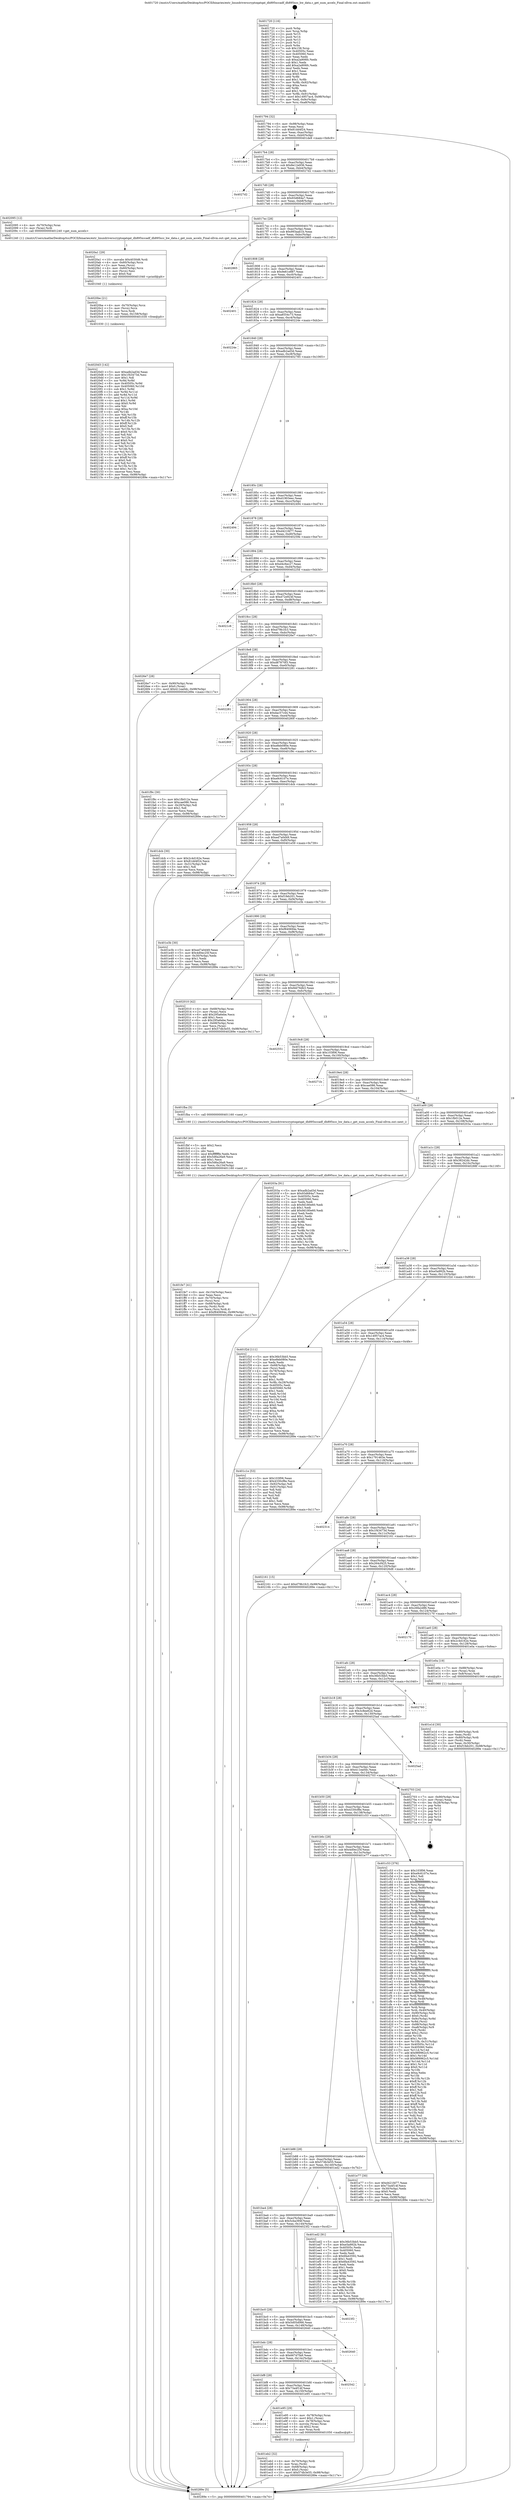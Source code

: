 digraph "0x401720" {
  label = "0x401720 (/mnt/c/Users/mathe/Desktop/tcc/POCII/binaries/extr_linuxdriverscryptoqatqat_dh895xccadf_dh895xcc_hw_data.c_get_num_accels_Final-ollvm.out::main(0))"
  labelloc = "t"
  node[shape=record]

  Entry [label="",width=0.3,height=0.3,shape=circle,fillcolor=black,style=filled]
  "0x401794" [label="{
     0x401794 [32]\l
     | [instrs]\l
     &nbsp;&nbsp;0x401794 \<+6\>: mov -0x98(%rbp),%eax\l
     &nbsp;&nbsp;0x40179a \<+2\>: mov %eax,%ecx\l
     &nbsp;&nbsp;0x40179c \<+6\>: sub $0x81dd4f24,%ecx\l
     &nbsp;&nbsp;0x4017a2 \<+6\>: mov %eax,-0xac(%rbp)\l
     &nbsp;&nbsp;0x4017a8 \<+6\>: mov %ecx,-0xb0(%rbp)\l
     &nbsp;&nbsp;0x4017ae \<+6\>: je 0000000000401de9 \<main+0x6c9\>\l
  }"]
  "0x401de9" [label="{
     0x401de9\l
  }", style=dashed]
  "0x4017b4" [label="{
     0x4017b4 [28]\l
     | [instrs]\l
     &nbsp;&nbsp;0x4017b4 \<+5\>: jmp 00000000004017b9 \<main+0x99\>\l
     &nbsp;&nbsp;0x4017b9 \<+6\>: mov -0xac(%rbp),%eax\l
     &nbsp;&nbsp;0x4017bf \<+5\>: sub $0x8e12e936,%eax\l
     &nbsp;&nbsp;0x4017c4 \<+6\>: mov %eax,-0xb4(%rbp)\l
     &nbsp;&nbsp;0x4017ca \<+6\>: je 00000000004027d2 \<main+0x10b2\>\l
  }"]
  Exit [label="",width=0.3,height=0.3,shape=circle,fillcolor=black,style=filled,peripheries=2]
  "0x4027d2" [label="{
     0x4027d2\l
  }", style=dashed]
  "0x4017d0" [label="{
     0x4017d0 [28]\l
     | [instrs]\l
     &nbsp;&nbsp;0x4017d0 \<+5\>: jmp 00000000004017d5 \<main+0xb5\>\l
     &nbsp;&nbsp;0x4017d5 \<+6\>: mov -0xac(%rbp),%eax\l
     &nbsp;&nbsp;0x4017db \<+5\>: sub $0x93d684a7,%eax\l
     &nbsp;&nbsp;0x4017e0 \<+6\>: mov %eax,-0xb8(%rbp)\l
     &nbsp;&nbsp;0x4017e6 \<+6\>: je 0000000000402095 \<main+0x975\>\l
  }"]
  "0x4020d3" [label="{
     0x4020d3 [142]\l
     | [instrs]\l
     &nbsp;&nbsp;0x4020d3 \<+5\>: mov $0xadb2ad3d,%eax\l
     &nbsp;&nbsp;0x4020d8 \<+5\>: mov $0x1f43473d,%esi\l
     &nbsp;&nbsp;0x4020dd \<+2\>: mov $0x1,%dl\l
     &nbsp;&nbsp;0x4020df \<+3\>: xor %r8d,%r8d\l
     &nbsp;&nbsp;0x4020e2 \<+8\>: mov 0x40505c,%r9d\l
     &nbsp;&nbsp;0x4020ea \<+8\>: mov 0x405060,%r10d\l
     &nbsp;&nbsp;0x4020f2 \<+4\>: sub $0x1,%r8d\l
     &nbsp;&nbsp;0x4020f6 \<+3\>: mov %r9d,%r11d\l
     &nbsp;&nbsp;0x4020f9 \<+3\>: add %r8d,%r11d\l
     &nbsp;&nbsp;0x4020fc \<+4\>: imul %r11d,%r9d\l
     &nbsp;&nbsp;0x402100 \<+4\>: and $0x1,%r9d\l
     &nbsp;&nbsp;0x402104 \<+4\>: cmp $0x0,%r9d\l
     &nbsp;&nbsp;0x402108 \<+3\>: sete %bl\l
     &nbsp;&nbsp;0x40210b \<+4\>: cmp $0xa,%r10d\l
     &nbsp;&nbsp;0x40210f \<+4\>: setl %r14b\l
     &nbsp;&nbsp;0x402113 \<+3\>: mov %bl,%r15b\l
     &nbsp;&nbsp;0x402116 \<+4\>: xor $0xff,%r15b\l
     &nbsp;&nbsp;0x40211a \<+3\>: mov %r14b,%r12b\l
     &nbsp;&nbsp;0x40211d \<+4\>: xor $0xff,%r12b\l
     &nbsp;&nbsp;0x402121 \<+3\>: xor $0x0,%dl\l
     &nbsp;&nbsp;0x402124 \<+3\>: mov %r15b,%r13b\l
     &nbsp;&nbsp;0x402127 \<+4\>: and $0x0,%r13b\l
     &nbsp;&nbsp;0x40212b \<+2\>: and %dl,%bl\l
     &nbsp;&nbsp;0x40212d \<+3\>: mov %r12b,%cl\l
     &nbsp;&nbsp;0x402130 \<+3\>: and $0x0,%cl\l
     &nbsp;&nbsp;0x402133 \<+3\>: and %dl,%r14b\l
     &nbsp;&nbsp;0x402136 \<+3\>: or %bl,%r13b\l
     &nbsp;&nbsp;0x402139 \<+3\>: or %r14b,%cl\l
     &nbsp;&nbsp;0x40213c \<+3\>: xor %cl,%r13b\l
     &nbsp;&nbsp;0x40213f \<+3\>: or %r12b,%r15b\l
     &nbsp;&nbsp;0x402142 \<+4\>: xor $0xff,%r15b\l
     &nbsp;&nbsp;0x402146 \<+3\>: or $0x0,%dl\l
     &nbsp;&nbsp;0x402149 \<+3\>: and %dl,%r15b\l
     &nbsp;&nbsp;0x40214c \<+3\>: or %r15b,%r13b\l
     &nbsp;&nbsp;0x40214f \<+4\>: test $0x1,%r13b\l
     &nbsp;&nbsp;0x402153 \<+3\>: cmovne %esi,%eax\l
     &nbsp;&nbsp;0x402156 \<+6\>: mov %eax,-0x98(%rbp)\l
     &nbsp;&nbsp;0x40215c \<+5\>: jmp 000000000040289e \<main+0x117e\>\l
  }"]
  "0x402095" [label="{
     0x402095 [12]\l
     | [instrs]\l
     &nbsp;&nbsp;0x402095 \<+4\>: mov -0x70(%rbp),%rax\l
     &nbsp;&nbsp;0x402099 \<+3\>: mov (%rax),%rdi\l
     &nbsp;&nbsp;0x40209c \<+5\>: call 0000000000401240 \<get_num_accels\>\l
     | [calls]\l
     &nbsp;&nbsp;0x401240 \{1\} (/mnt/c/Users/mathe/Desktop/tcc/POCII/binaries/extr_linuxdriverscryptoqatqat_dh895xccadf_dh895xcc_hw_data.c_get_num_accels_Final-ollvm.out::get_num_accels)\l
  }"]
  "0x4017ec" [label="{
     0x4017ec [28]\l
     | [instrs]\l
     &nbsp;&nbsp;0x4017ec \<+5\>: jmp 00000000004017f1 \<main+0xd1\>\l
     &nbsp;&nbsp;0x4017f1 \<+6\>: mov -0xac(%rbp),%eax\l
     &nbsp;&nbsp;0x4017f7 \<+5\>: sub $0x993aab1b,%eax\l
     &nbsp;&nbsp;0x4017fc \<+6\>: mov %eax,-0xbc(%rbp)\l
     &nbsp;&nbsp;0x401802 \<+6\>: je 0000000000402865 \<main+0x1145\>\l
  }"]
  "0x4020be" [label="{
     0x4020be [21]\l
     | [instrs]\l
     &nbsp;&nbsp;0x4020be \<+4\>: mov -0x70(%rbp),%rcx\l
     &nbsp;&nbsp;0x4020c2 \<+3\>: mov (%rcx),%rcx\l
     &nbsp;&nbsp;0x4020c5 \<+3\>: mov %rcx,%rdi\l
     &nbsp;&nbsp;0x4020c8 \<+6\>: mov %eax,-0x158(%rbp)\l
     &nbsp;&nbsp;0x4020ce \<+5\>: call 0000000000401030 \<free@plt\>\l
     | [calls]\l
     &nbsp;&nbsp;0x401030 \{1\} (unknown)\l
  }"]
  "0x402865" [label="{
     0x402865\l
  }", style=dashed]
  "0x401808" [label="{
     0x401808 [28]\l
     | [instrs]\l
     &nbsp;&nbsp;0x401808 \<+5\>: jmp 000000000040180d \<main+0xed\>\l
     &nbsp;&nbsp;0x40180d \<+6\>: mov -0xac(%rbp),%eax\l
     &nbsp;&nbsp;0x401813 \<+5\>: sub $0x9e61e887,%eax\l
     &nbsp;&nbsp;0x401818 \<+6\>: mov %eax,-0xc0(%rbp)\l
     &nbsp;&nbsp;0x40181e \<+6\>: je 0000000000402401 \<main+0xce1\>\l
  }"]
  "0x4020a1" [label="{
     0x4020a1 [29]\l
     | [instrs]\l
     &nbsp;&nbsp;0x4020a1 \<+10\>: movabs $0x4030d6,%rdi\l
     &nbsp;&nbsp;0x4020ab \<+4\>: mov -0x60(%rbp),%rcx\l
     &nbsp;&nbsp;0x4020af \<+2\>: mov %eax,(%rcx)\l
     &nbsp;&nbsp;0x4020b1 \<+4\>: mov -0x60(%rbp),%rcx\l
     &nbsp;&nbsp;0x4020b5 \<+2\>: mov (%rcx),%esi\l
     &nbsp;&nbsp;0x4020b7 \<+2\>: mov $0x0,%al\l
     &nbsp;&nbsp;0x4020b9 \<+5\>: call 0000000000401040 \<printf@plt\>\l
     | [calls]\l
     &nbsp;&nbsp;0x401040 \{1\} (unknown)\l
  }"]
  "0x402401" [label="{
     0x402401\l
  }", style=dashed]
  "0x401824" [label="{
     0x401824 [28]\l
     | [instrs]\l
     &nbsp;&nbsp;0x401824 \<+5\>: jmp 0000000000401829 \<main+0x109\>\l
     &nbsp;&nbsp;0x401829 \<+6\>: mov -0xac(%rbp),%eax\l
     &nbsp;&nbsp;0x40182f \<+5\>: sub $0xa8554c73,%eax\l
     &nbsp;&nbsp;0x401834 \<+6\>: mov %eax,-0xc4(%rbp)\l
     &nbsp;&nbsp;0x40183a \<+6\>: je 000000000040224e \<main+0xb2e\>\l
  }"]
  "0x401fe7" [label="{
     0x401fe7 [41]\l
     | [instrs]\l
     &nbsp;&nbsp;0x401fe7 \<+6\>: mov -0x154(%rbp),%ecx\l
     &nbsp;&nbsp;0x401fed \<+3\>: imul %eax,%ecx\l
     &nbsp;&nbsp;0x401ff0 \<+4\>: mov -0x70(%rbp),%rsi\l
     &nbsp;&nbsp;0x401ff4 \<+3\>: mov (%rsi),%rsi\l
     &nbsp;&nbsp;0x401ff7 \<+4\>: mov -0x68(%rbp),%rdi\l
     &nbsp;&nbsp;0x401ffb \<+3\>: movslq (%rdi),%rdi\l
     &nbsp;&nbsp;0x401ffe \<+3\>: mov %ecx,(%rsi,%rdi,4)\l
     &nbsp;&nbsp;0x402001 \<+10\>: movl $0xf840694e,-0x98(%rbp)\l
     &nbsp;&nbsp;0x40200b \<+5\>: jmp 000000000040289e \<main+0x117e\>\l
  }"]
  "0x40224e" [label="{
     0x40224e\l
  }", style=dashed]
  "0x401840" [label="{
     0x401840 [28]\l
     | [instrs]\l
     &nbsp;&nbsp;0x401840 \<+5\>: jmp 0000000000401845 \<main+0x125\>\l
     &nbsp;&nbsp;0x401845 \<+6\>: mov -0xac(%rbp),%eax\l
     &nbsp;&nbsp;0x40184b \<+5\>: sub $0xadb2ad3d,%eax\l
     &nbsp;&nbsp;0x401850 \<+6\>: mov %eax,-0xc8(%rbp)\l
     &nbsp;&nbsp;0x401856 \<+6\>: je 0000000000402785 \<main+0x1065\>\l
  }"]
  "0x401fbf" [label="{
     0x401fbf [40]\l
     | [instrs]\l
     &nbsp;&nbsp;0x401fbf \<+5\>: mov $0x2,%ecx\l
     &nbsp;&nbsp;0x401fc4 \<+1\>: cltd\l
     &nbsp;&nbsp;0x401fc5 \<+2\>: idiv %ecx\l
     &nbsp;&nbsp;0x401fc7 \<+6\>: imul $0xfffffffe,%edx,%ecx\l
     &nbsp;&nbsp;0x401fcd \<+6\>: add $0x5d6a26a9,%ecx\l
     &nbsp;&nbsp;0x401fd3 \<+3\>: add $0x1,%ecx\l
     &nbsp;&nbsp;0x401fd6 \<+6\>: sub $0x5d6a26a9,%ecx\l
     &nbsp;&nbsp;0x401fdc \<+6\>: mov %ecx,-0x154(%rbp)\l
     &nbsp;&nbsp;0x401fe2 \<+5\>: call 0000000000401160 \<next_i\>\l
     | [calls]\l
     &nbsp;&nbsp;0x401160 \{1\} (/mnt/c/Users/mathe/Desktop/tcc/POCII/binaries/extr_linuxdriverscryptoqatqat_dh895xccadf_dh895xcc_hw_data.c_get_num_accels_Final-ollvm.out::next_i)\l
  }"]
  "0x402785" [label="{
     0x402785\l
  }", style=dashed]
  "0x40185c" [label="{
     0x40185c [28]\l
     | [instrs]\l
     &nbsp;&nbsp;0x40185c \<+5\>: jmp 0000000000401861 \<main+0x141\>\l
     &nbsp;&nbsp;0x401861 \<+6\>: mov -0xac(%rbp),%eax\l
     &nbsp;&nbsp;0x401867 \<+5\>: sub $0xd1903eec,%eax\l
     &nbsp;&nbsp;0x40186c \<+6\>: mov %eax,-0xcc(%rbp)\l
     &nbsp;&nbsp;0x401872 \<+6\>: je 0000000000402494 \<main+0xd74\>\l
  }"]
  "0x401eb2" [label="{
     0x401eb2 [32]\l
     | [instrs]\l
     &nbsp;&nbsp;0x401eb2 \<+4\>: mov -0x70(%rbp),%rdi\l
     &nbsp;&nbsp;0x401eb6 \<+3\>: mov %rax,(%rdi)\l
     &nbsp;&nbsp;0x401eb9 \<+4\>: mov -0x68(%rbp),%rax\l
     &nbsp;&nbsp;0x401ebd \<+6\>: movl $0x0,(%rax)\l
     &nbsp;&nbsp;0x401ec3 \<+10\>: movl $0x57db3e55,-0x98(%rbp)\l
     &nbsp;&nbsp;0x401ecd \<+5\>: jmp 000000000040289e \<main+0x117e\>\l
  }"]
  "0x402494" [label="{
     0x402494\l
  }", style=dashed]
  "0x401878" [label="{
     0x401878 [28]\l
     | [instrs]\l
     &nbsp;&nbsp;0x401878 \<+5\>: jmp 000000000040187d \<main+0x15d\>\l
     &nbsp;&nbsp;0x40187d \<+6\>: mov -0xac(%rbp),%eax\l
     &nbsp;&nbsp;0x401883 \<+5\>: sub $0xd421fd77,%eax\l
     &nbsp;&nbsp;0x401888 \<+6\>: mov %eax,-0xd0(%rbp)\l
     &nbsp;&nbsp;0x40188e \<+6\>: je 000000000040259e \<main+0xe7e\>\l
  }"]
  "0x401c14" [label="{
     0x401c14\l
  }", style=dashed]
  "0x40259e" [label="{
     0x40259e\l
  }", style=dashed]
  "0x401894" [label="{
     0x401894 [28]\l
     | [instrs]\l
     &nbsp;&nbsp;0x401894 \<+5\>: jmp 0000000000401899 \<main+0x179\>\l
     &nbsp;&nbsp;0x401899 \<+6\>: mov -0xac(%rbp),%eax\l
     &nbsp;&nbsp;0x40189f \<+5\>: sub $0xd4c6ec27,%eax\l
     &nbsp;&nbsp;0x4018a4 \<+6\>: mov %eax,-0xd4(%rbp)\l
     &nbsp;&nbsp;0x4018aa \<+6\>: je 000000000040225d \<main+0xb3d\>\l
  }"]
  "0x401e95" [label="{
     0x401e95 [29]\l
     | [instrs]\l
     &nbsp;&nbsp;0x401e95 \<+4\>: mov -0x78(%rbp),%rax\l
     &nbsp;&nbsp;0x401e99 \<+6\>: movl $0x1,(%rax)\l
     &nbsp;&nbsp;0x401e9f \<+4\>: mov -0x78(%rbp),%rax\l
     &nbsp;&nbsp;0x401ea3 \<+3\>: movslq (%rax),%rax\l
     &nbsp;&nbsp;0x401ea6 \<+4\>: shl $0x2,%rax\l
     &nbsp;&nbsp;0x401eaa \<+3\>: mov %rax,%rdi\l
     &nbsp;&nbsp;0x401ead \<+5\>: call 0000000000401050 \<malloc@plt\>\l
     | [calls]\l
     &nbsp;&nbsp;0x401050 \{1\} (unknown)\l
  }"]
  "0x40225d" [label="{
     0x40225d\l
  }", style=dashed]
  "0x4018b0" [label="{
     0x4018b0 [28]\l
     | [instrs]\l
     &nbsp;&nbsp;0x4018b0 \<+5\>: jmp 00000000004018b5 \<main+0x195\>\l
     &nbsp;&nbsp;0x4018b5 \<+6\>: mov -0xac(%rbp),%eax\l
     &nbsp;&nbsp;0x4018bb \<+5\>: sub $0xd72e924f,%eax\l
     &nbsp;&nbsp;0x4018c0 \<+6\>: mov %eax,-0xd8(%rbp)\l
     &nbsp;&nbsp;0x4018c6 \<+6\>: je 00000000004021c6 \<main+0xaa6\>\l
  }"]
  "0x401bf8" [label="{
     0x401bf8 [28]\l
     | [instrs]\l
     &nbsp;&nbsp;0x401bf8 \<+5\>: jmp 0000000000401bfd \<main+0x4dd\>\l
     &nbsp;&nbsp;0x401bfd \<+6\>: mov -0xac(%rbp),%eax\l
     &nbsp;&nbsp;0x401c03 \<+5\>: sub $0x73a4f14f,%eax\l
     &nbsp;&nbsp;0x401c08 \<+6\>: mov %eax,-0x150(%rbp)\l
     &nbsp;&nbsp;0x401c0e \<+6\>: je 0000000000401e95 \<main+0x775\>\l
  }"]
  "0x4021c6" [label="{
     0x4021c6\l
  }", style=dashed]
  "0x4018cc" [label="{
     0x4018cc [28]\l
     | [instrs]\l
     &nbsp;&nbsp;0x4018cc \<+5\>: jmp 00000000004018d1 \<main+0x1b1\>\l
     &nbsp;&nbsp;0x4018d1 \<+6\>: mov -0xac(%rbp),%eax\l
     &nbsp;&nbsp;0x4018d7 \<+5\>: sub $0xd79b1fc3,%eax\l
     &nbsp;&nbsp;0x4018dc \<+6\>: mov %eax,-0xdc(%rbp)\l
     &nbsp;&nbsp;0x4018e2 \<+6\>: je 00000000004026e7 \<main+0xfc7\>\l
  }"]
  "0x402542" [label="{
     0x402542\l
  }", style=dashed]
  "0x4026e7" [label="{
     0x4026e7 [28]\l
     | [instrs]\l
     &nbsp;&nbsp;0x4026e7 \<+7\>: mov -0x90(%rbp),%rax\l
     &nbsp;&nbsp;0x4026ee \<+6\>: movl $0x0,(%rax)\l
     &nbsp;&nbsp;0x4026f4 \<+10\>: movl $0x411ea0dc,-0x98(%rbp)\l
     &nbsp;&nbsp;0x4026fe \<+5\>: jmp 000000000040289e \<main+0x117e\>\l
  }"]
  "0x4018e8" [label="{
     0x4018e8 [28]\l
     | [instrs]\l
     &nbsp;&nbsp;0x4018e8 \<+5\>: jmp 00000000004018ed \<main+0x1cd\>\l
     &nbsp;&nbsp;0x4018ed \<+6\>: mov -0xac(%rbp),%eax\l
     &nbsp;&nbsp;0x4018f3 \<+5\>: sub $0xd87870f3,%eax\l
     &nbsp;&nbsp;0x4018f8 \<+6\>: mov %eax,-0xe0(%rbp)\l
     &nbsp;&nbsp;0x4018fe \<+6\>: je 0000000000402281 \<main+0xb61\>\l
  }"]
  "0x401bdc" [label="{
     0x401bdc [28]\l
     | [instrs]\l
     &nbsp;&nbsp;0x401bdc \<+5\>: jmp 0000000000401be1 \<main+0x4c1\>\l
     &nbsp;&nbsp;0x401be1 \<+6\>: mov -0xac(%rbp),%eax\l
     &nbsp;&nbsp;0x401be7 \<+5\>: sub $0x667d7fa9,%eax\l
     &nbsp;&nbsp;0x401bec \<+6\>: mov %eax,-0x14c(%rbp)\l
     &nbsp;&nbsp;0x401bf2 \<+6\>: je 0000000000402542 \<main+0xe22\>\l
  }"]
  "0x402281" [label="{
     0x402281\l
  }", style=dashed]
  "0x401904" [label="{
     0x401904 [28]\l
     | [instrs]\l
     &nbsp;&nbsp;0x401904 \<+5\>: jmp 0000000000401909 \<main+0x1e9\>\l
     &nbsp;&nbsp;0x401909 \<+6\>: mov -0xac(%rbp),%eax\l
     &nbsp;&nbsp;0x40190f \<+5\>: sub $0xdac57c44,%eax\l
     &nbsp;&nbsp;0x401914 \<+6\>: mov %eax,-0xe4(%rbp)\l
     &nbsp;&nbsp;0x40191a \<+6\>: je 000000000040280f \<main+0x10ef\>\l
  }"]
  "0x402640" [label="{
     0x402640\l
  }", style=dashed]
  "0x40280f" [label="{
     0x40280f\l
  }", style=dashed]
  "0x401920" [label="{
     0x401920 [28]\l
     | [instrs]\l
     &nbsp;&nbsp;0x401920 \<+5\>: jmp 0000000000401925 \<main+0x205\>\l
     &nbsp;&nbsp;0x401925 \<+6\>: mov -0xac(%rbp),%eax\l
     &nbsp;&nbsp;0x40192b \<+5\>: sub $0xe8eb080e,%eax\l
     &nbsp;&nbsp;0x401930 \<+6\>: mov %eax,-0xe8(%rbp)\l
     &nbsp;&nbsp;0x401936 \<+6\>: je 0000000000401f9c \<main+0x87c\>\l
  }"]
  "0x401bc0" [label="{
     0x401bc0 [28]\l
     | [instrs]\l
     &nbsp;&nbsp;0x401bc0 \<+5\>: jmp 0000000000401bc5 \<main+0x4a5\>\l
     &nbsp;&nbsp;0x401bc5 \<+6\>: mov -0xac(%rbp),%eax\l
     &nbsp;&nbsp;0x401bcb \<+5\>: sub $0x5d05d066,%eax\l
     &nbsp;&nbsp;0x401bd0 \<+6\>: mov %eax,-0x148(%rbp)\l
     &nbsp;&nbsp;0x401bd6 \<+6\>: je 0000000000402640 \<main+0xf20\>\l
  }"]
  "0x401f9c" [label="{
     0x401f9c [30]\l
     | [instrs]\l
     &nbsp;&nbsp;0x401f9c \<+5\>: mov $0x1fb012e,%eax\l
     &nbsp;&nbsp;0x401fa1 \<+5\>: mov $0xcae086,%ecx\l
     &nbsp;&nbsp;0x401fa6 \<+3\>: mov -0x29(%rbp),%dl\l
     &nbsp;&nbsp;0x401fa9 \<+3\>: test $0x1,%dl\l
     &nbsp;&nbsp;0x401fac \<+3\>: cmovne %ecx,%eax\l
     &nbsp;&nbsp;0x401faf \<+6\>: mov %eax,-0x98(%rbp)\l
     &nbsp;&nbsp;0x401fb5 \<+5\>: jmp 000000000040289e \<main+0x117e\>\l
  }"]
  "0x40193c" [label="{
     0x40193c [28]\l
     | [instrs]\l
     &nbsp;&nbsp;0x40193c \<+5\>: jmp 0000000000401941 \<main+0x221\>\l
     &nbsp;&nbsp;0x401941 \<+6\>: mov -0xac(%rbp),%eax\l
     &nbsp;&nbsp;0x401947 \<+5\>: sub $0xe9c6107e,%eax\l
     &nbsp;&nbsp;0x40194c \<+6\>: mov %eax,-0xec(%rbp)\l
     &nbsp;&nbsp;0x401952 \<+6\>: je 0000000000401dcb \<main+0x6ab\>\l
  }"]
  "0x4023f2" [label="{
     0x4023f2\l
  }", style=dashed]
  "0x401dcb" [label="{
     0x401dcb [30]\l
     | [instrs]\l
     &nbsp;&nbsp;0x401dcb \<+5\>: mov $0x2c4d162e,%eax\l
     &nbsp;&nbsp;0x401dd0 \<+5\>: mov $0x81dd4f24,%ecx\l
     &nbsp;&nbsp;0x401dd5 \<+3\>: mov -0x31(%rbp),%dl\l
     &nbsp;&nbsp;0x401dd8 \<+3\>: test $0x1,%dl\l
     &nbsp;&nbsp;0x401ddb \<+3\>: cmovne %ecx,%eax\l
     &nbsp;&nbsp;0x401dde \<+6\>: mov %eax,-0x98(%rbp)\l
     &nbsp;&nbsp;0x401de4 \<+5\>: jmp 000000000040289e \<main+0x117e\>\l
  }"]
  "0x401958" [label="{
     0x401958 [28]\l
     | [instrs]\l
     &nbsp;&nbsp;0x401958 \<+5\>: jmp 000000000040195d \<main+0x23d\>\l
     &nbsp;&nbsp;0x40195d \<+6\>: mov -0xac(%rbp),%eax\l
     &nbsp;&nbsp;0x401963 \<+5\>: sub $0xed7a0d49,%eax\l
     &nbsp;&nbsp;0x401968 \<+6\>: mov %eax,-0xf0(%rbp)\l
     &nbsp;&nbsp;0x40196e \<+6\>: je 0000000000401e59 \<main+0x739\>\l
  }"]
  "0x401ba4" [label="{
     0x401ba4 [28]\l
     | [instrs]\l
     &nbsp;&nbsp;0x401ba4 \<+5\>: jmp 0000000000401ba9 \<main+0x489\>\l
     &nbsp;&nbsp;0x401ba9 \<+6\>: mov -0xac(%rbp),%eax\l
     &nbsp;&nbsp;0x401baf \<+5\>: sub $0x5cba394f,%eax\l
     &nbsp;&nbsp;0x401bb4 \<+6\>: mov %eax,-0x144(%rbp)\l
     &nbsp;&nbsp;0x401bba \<+6\>: je 00000000004023f2 \<main+0xcd2\>\l
  }"]
  "0x401e59" [label="{
     0x401e59\l
  }", style=dashed]
  "0x401974" [label="{
     0x401974 [28]\l
     | [instrs]\l
     &nbsp;&nbsp;0x401974 \<+5\>: jmp 0000000000401979 \<main+0x259\>\l
     &nbsp;&nbsp;0x401979 \<+6\>: mov -0xac(%rbp),%eax\l
     &nbsp;&nbsp;0x40197f \<+5\>: sub $0xf1feb201,%eax\l
     &nbsp;&nbsp;0x401984 \<+6\>: mov %eax,-0xf4(%rbp)\l
     &nbsp;&nbsp;0x40198a \<+6\>: je 0000000000401e3b \<main+0x71b\>\l
  }"]
  "0x401ed2" [label="{
     0x401ed2 [91]\l
     | [instrs]\l
     &nbsp;&nbsp;0x401ed2 \<+5\>: mov $0x36b53bb5,%eax\l
     &nbsp;&nbsp;0x401ed7 \<+5\>: mov $0xe5a992b,%ecx\l
     &nbsp;&nbsp;0x401edc \<+7\>: mov 0x40505c,%edx\l
     &nbsp;&nbsp;0x401ee3 \<+7\>: mov 0x405060,%esi\l
     &nbsp;&nbsp;0x401eea \<+2\>: mov %edx,%edi\l
     &nbsp;&nbsp;0x401eec \<+6\>: sub $0x6fa43592,%edi\l
     &nbsp;&nbsp;0x401ef2 \<+3\>: sub $0x1,%edi\l
     &nbsp;&nbsp;0x401ef5 \<+6\>: add $0x6fa43592,%edi\l
     &nbsp;&nbsp;0x401efb \<+3\>: imul %edi,%edx\l
     &nbsp;&nbsp;0x401efe \<+3\>: and $0x1,%edx\l
     &nbsp;&nbsp;0x401f01 \<+3\>: cmp $0x0,%edx\l
     &nbsp;&nbsp;0x401f04 \<+4\>: sete %r8b\l
     &nbsp;&nbsp;0x401f08 \<+3\>: cmp $0xa,%esi\l
     &nbsp;&nbsp;0x401f0b \<+4\>: setl %r9b\l
     &nbsp;&nbsp;0x401f0f \<+3\>: mov %r8b,%r10b\l
     &nbsp;&nbsp;0x401f12 \<+3\>: and %r9b,%r10b\l
     &nbsp;&nbsp;0x401f15 \<+3\>: xor %r9b,%r8b\l
     &nbsp;&nbsp;0x401f18 \<+3\>: or %r8b,%r10b\l
     &nbsp;&nbsp;0x401f1b \<+4\>: test $0x1,%r10b\l
     &nbsp;&nbsp;0x401f1f \<+3\>: cmovne %ecx,%eax\l
     &nbsp;&nbsp;0x401f22 \<+6\>: mov %eax,-0x98(%rbp)\l
     &nbsp;&nbsp;0x401f28 \<+5\>: jmp 000000000040289e \<main+0x117e\>\l
  }"]
  "0x401e3b" [label="{
     0x401e3b [30]\l
     | [instrs]\l
     &nbsp;&nbsp;0x401e3b \<+5\>: mov $0xed7a0d49,%eax\l
     &nbsp;&nbsp;0x401e40 \<+5\>: mov $0x4d0ec25f,%ecx\l
     &nbsp;&nbsp;0x401e45 \<+3\>: mov -0x30(%rbp),%edx\l
     &nbsp;&nbsp;0x401e48 \<+3\>: cmp $0x1,%edx\l
     &nbsp;&nbsp;0x401e4b \<+3\>: cmovl %ecx,%eax\l
     &nbsp;&nbsp;0x401e4e \<+6\>: mov %eax,-0x98(%rbp)\l
     &nbsp;&nbsp;0x401e54 \<+5\>: jmp 000000000040289e \<main+0x117e\>\l
  }"]
  "0x401990" [label="{
     0x401990 [28]\l
     | [instrs]\l
     &nbsp;&nbsp;0x401990 \<+5\>: jmp 0000000000401995 \<main+0x275\>\l
     &nbsp;&nbsp;0x401995 \<+6\>: mov -0xac(%rbp),%eax\l
     &nbsp;&nbsp;0x40199b \<+5\>: sub $0xf840694e,%eax\l
     &nbsp;&nbsp;0x4019a0 \<+6\>: mov %eax,-0xf8(%rbp)\l
     &nbsp;&nbsp;0x4019a6 \<+6\>: je 0000000000402010 \<main+0x8f0\>\l
  }"]
  "0x401b88" [label="{
     0x401b88 [28]\l
     | [instrs]\l
     &nbsp;&nbsp;0x401b88 \<+5\>: jmp 0000000000401b8d \<main+0x46d\>\l
     &nbsp;&nbsp;0x401b8d \<+6\>: mov -0xac(%rbp),%eax\l
     &nbsp;&nbsp;0x401b93 \<+5\>: sub $0x57db3e55,%eax\l
     &nbsp;&nbsp;0x401b98 \<+6\>: mov %eax,-0x140(%rbp)\l
     &nbsp;&nbsp;0x401b9e \<+6\>: je 0000000000401ed2 \<main+0x7b2\>\l
  }"]
  "0x402010" [label="{
     0x402010 [42]\l
     | [instrs]\l
     &nbsp;&nbsp;0x402010 \<+4\>: mov -0x68(%rbp),%rax\l
     &nbsp;&nbsp;0x402014 \<+2\>: mov (%rax),%ecx\l
     &nbsp;&nbsp;0x402016 \<+6\>: add $0x295a6ebe,%ecx\l
     &nbsp;&nbsp;0x40201c \<+3\>: add $0x1,%ecx\l
     &nbsp;&nbsp;0x40201f \<+6\>: sub $0x295a6ebe,%ecx\l
     &nbsp;&nbsp;0x402025 \<+4\>: mov -0x68(%rbp),%rax\l
     &nbsp;&nbsp;0x402029 \<+2\>: mov %ecx,(%rax)\l
     &nbsp;&nbsp;0x40202b \<+10\>: movl $0x57db3e55,-0x98(%rbp)\l
     &nbsp;&nbsp;0x402035 \<+5\>: jmp 000000000040289e \<main+0x117e\>\l
  }"]
  "0x4019ac" [label="{
     0x4019ac [28]\l
     | [instrs]\l
     &nbsp;&nbsp;0x4019ac \<+5\>: jmp 00000000004019b1 \<main+0x291\>\l
     &nbsp;&nbsp;0x4019b1 \<+6\>: mov -0xac(%rbp),%eax\l
     &nbsp;&nbsp;0x4019b7 \<+5\>: sub $0xfdd76db3,%eax\l
     &nbsp;&nbsp;0x4019bc \<+6\>: mov %eax,-0xfc(%rbp)\l
     &nbsp;&nbsp;0x4019c2 \<+6\>: je 0000000000402551 \<main+0xe31\>\l
  }"]
  "0x401e77" [label="{
     0x401e77 [30]\l
     | [instrs]\l
     &nbsp;&nbsp;0x401e77 \<+5\>: mov $0xd421fd77,%eax\l
     &nbsp;&nbsp;0x401e7c \<+5\>: mov $0x73a4f14f,%ecx\l
     &nbsp;&nbsp;0x401e81 \<+3\>: mov -0x30(%rbp),%edx\l
     &nbsp;&nbsp;0x401e84 \<+3\>: cmp $0x0,%edx\l
     &nbsp;&nbsp;0x401e87 \<+3\>: cmove %ecx,%eax\l
     &nbsp;&nbsp;0x401e8a \<+6\>: mov %eax,-0x98(%rbp)\l
     &nbsp;&nbsp;0x401e90 \<+5\>: jmp 000000000040289e \<main+0x117e\>\l
  }"]
  "0x402551" [label="{
     0x402551\l
  }", style=dashed]
  "0x4019c8" [label="{
     0x4019c8 [28]\l
     | [instrs]\l
     &nbsp;&nbsp;0x4019c8 \<+5\>: jmp 00000000004019cd \<main+0x2ad\>\l
     &nbsp;&nbsp;0x4019cd \<+6\>: mov -0xac(%rbp),%eax\l
     &nbsp;&nbsp;0x4019d3 \<+5\>: sub $0x103f06,%eax\l
     &nbsp;&nbsp;0x4019d8 \<+6\>: mov %eax,-0x100(%rbp)\l
     &nbsp;&nbsp;0x4019de \<+6\>: je 000000000040271b \<main+0xffb\>\l
  }"]
  "0x401e1d" [label="{
     0x401e1d [30]\l
     | [instrs]\l
     &nbsp;&nbsp;0x401e1d \<+4\>: mov -0x80(%rbp),%rdi\l
     &nbsp;&nbsp;0x401e21 \<+2\>: mov %eax,(%rdi)\l
     &nbsp;&nbsp;0x401e23 \<+4\>: mov -0x80(%rbp),%rdi\l
     &nbsp;&nbsp;0x401e27 \<+2\>: mov (%rdi),%eax\l
     &nbsp;&nbsp;0x401e29 \<+3\>: mov %eax,-0x30(%rbp)\l
     &nbsp;&nbsp;0x401e2c \<+10\>: movl $0xf1feb201,-0x98(%rbp)\l
     &nbsp;&nbsp;0x401e36 \<+5\>: jmp 000000000040289e \<main+0x117e\>\l
  }"]
  "0x40271b" [label="{
     0x40271b\l
  }", style=dashed]
  "0x4019e4" [label="{
     0x4019e4 [28]\l
     | [instrs]\l
     &nbsp;&nbsp;0x4019e4 \<+5\>: jmp 00000000004019e9 \<main+0x2c9\>\l
     &nbsp;&nbsp;0x4019e9 \<+6\>: mov -0xac(%rbp),%eax\l
     &nbsp;&nbsp;0x4019ef \<+5\>: sub $0xcae086,%eax\l
     &nbsp;&nbsp;0x4019f4 \<+6\>: mov %eax,-0x104(%rbp)\l
     &nbsp;&nbsp;0x4019fa \<+6\>: je 0000000000401fba \<main+0x89a\>\l
  }"]
  "0x401b6c" [label="{
     0x401b6c [28]\l
     | [instrs]\l
     &nbsp;&nbsp;0x401b6c \<+5\>: jmp 0000000000401b71 \<main+0x451\>\l
     &nbsp;&nbsp;0x401b71 \<+6\>: mov -0xac(%rbp),%eax\l
     &nbsp;&nbsp;0x401b77 \<+5\>: sub $0x4d0ec25f,%eax\l
     &nbsp;&nbsp;0x401b7c \<+6\>: mov %eax,-0x13c(%rbp)\l
     &nbsp;&nbsp;0x401b82 \<+6\>: je 0000000000401e77 \<main+0x757\>\l
  }"]
  "0x401fba" [label="{
     0x401fba [5]\l
     | [instrs]\l
     &nbsp;&nbsp;0x401fba \<+5\>: call 0000000000401160 \<next_i\>\l
     | [calls]\l
     &nbsp;&nbsp;0x401160 \{1\} (/mnt/c/Users/mathe/Desktop/tcc/POCII/binaries/extr_linuxdriverscryptoqatqat_dh895xccadf_dh895xcc_hw_data.c_get_num_accels_Final-ollvm.out::next_i)\l
  }"]
  "0x401a00" [label="{
     0x401a00 [28]\l
     | [instrs]\l
     &nbsp;&nbsp;0x401a00 \<+5\>: jmp 0000000000401a05 \<main+0x2e5\>\l
     &nbsp;&nbsp;0x401a05 \<+6\>: mov -0xac(%rbp),%eax\l
     &nbsp;&nbsp;0x401a0b \<+5\>: sub $0x1fb012e,%eax\l
     &nbsp;&nbsp;0x401a10 \<+6\>: mov %eax,-0x108(%rbp)\l
     &nbsp;&nbsp;0x401a16 \<+6\>: je 000000000040203a \<main+0x91a\>\l
  }"]
  "0x401c53" [label="{
     0x401c53 [376]\l
     | [instrs]\l
     &nbsp;&nbsp;0x401c53 \<+5\>: mov $0x103f06,%eax\l
     &nbsp;&nbsp;0x401c58 \<+5\>: mov $0xe9c6107e,%ecx\l
     &nbsp;&nbsp;0x401c5d \<+2\>: mov $0x1,%dl\l
     &nbsp;&nbsp;0x401c5f \<+3\>: mov %rsp,%rsi\l
     &nbsp;&nbsp;0x401c62 \<+4\>: add $0xfffffffffffffff0,%rsi\l
     &nbsp;&nbsp;0x401c66 \<+3\>: mov %rsi,%rsp\l
     &nbsp;&nbsp;0x401c69 \<+7\>: mov %rsi,-0x90(%rbp)\l
     &nbsp;&nbsp;0x401c70 \<+3\>: mov %rsp,%rsi\l
     &nbsp;&nbsp;0x401c73 \<+4\>: add $0xfffffffffffffff0,%rsi\l
     &nbsp;&nbsp;0x401c77 \<+3\>: mov %rsi,%rsp\l
     &nbsp;&nbsp;0x401c7a \<+3\>: mov %rsp,%rdi\l
     &nbsp;&nbsp;0x401c7d \<+4\>: add $0xfffffffffffffff0,%rdi\l
     &nbsp;&nbsp;0x401c81 \<+3\>: mov %rdi,%rsp\l
     &nbsp;&nbsp;0x401c84 \<+7\>: mov %rdi,-0x88(%rbp)\l
     &nbsp;&nbsp;0x401c8b \<+3\>: mov %rsp,%rdi\l
     &nbsp;&nbsp;0x401c8e \<+4\>: add $0xfffffffffffffff0,%rdi\l
     &nbsp;&nbsp;0x401c92 \<+3\>: mov %rdi,%rsp\l
     &nbsp;&nbsp;0x401c95 \<+4\>: mov %rdi,-0x80(%rbp)\l
     &nbsp;&nbsp;0x401c99 \<+3\>: mov %rsp,%rdi\l
     &nbsp;&nbsp;0x401c9c \<+4\>: add $0xfffffffffffffff0,%rdi\l
     &nbsp;&nbsp;0x401ca0 \<+3\>: mov %rdi,%rsp\l
     &nbsp;&nbsp;0x401ca3 \<+4\>: mov %rdi,-0x78(%rbp)\l
     &nbsp;&nbsp;0x401ca7 \<+3\>: mov %rsp,%rdi\l
     &nbsp;&nbsp;0x401caa \<+4\>: add $0xfffffffffffffff0,%rdi\l
     &nbsp;&nbsp;0x401cae \<+3\>: mov %rdi,%rsp\l
     &nbsp;&nbsp;0x401cb1 \<+4\>: mov %rdi,-0x70(%rbp)\l
     &nbsp;&nbsp;0x401cb5 \<+3\>: mov %rsp,%rdi\l
     &nbsp;&nbsp;0x401cb8 \<+4\>: add $0xfffffffffffffff0,%rdi\l
     &nbsp;&nbsp;0x401cbc \<+3\>: mov %rdi,%rsp\l
     &nbsp;&nbsp;0x401cbf \<+4\>: mov %rdi,-0x68(%rbp)\l
     &nbsp;&nbsp;0x401cc3 \<+3\>: mov %rsp,%rdi\l
     &nbsp;&nbsp;0x401cc6 \<+4\>: add $0xfffffffffffffff0,%rdi\l
     &nbsp;&nbsp;0x401cca \<+3\>: mov %rdi,%rsp\l
     &nbsp;&nbsp;0x401ccd \<+4\>: mov %rdi,-0x60(%rbp)\l
     &nbsp;&nbsp;0x401cd1 \<+3\>: mov %rsp,%rdi\l
     &nbsp;&nbsp;0x401cd4 \<+4\>: add $0xfffffffffffffff0,%rdi\l
     &nbsp;&nbsp;0x401cd8 \<+3\>: mov %rdi,%rsp\l
     &nbsp;&nbsp;0x401cdb \<+4\>: mov %rdi,-0x58(%rbp)\l
     &nbsp;&nbsp;0x401cdf \<+3\>: mov %rsp,%rdi\l
     &nbsp;&nbsp;0x401ce2 \<+4\>: add $0xfffffffffffffff0,%rdi\l
     &nbsp;&nbsp;0x401ce6 \<+3\>: mov %rdi,%rsp\l
     &nbsp;&nbsp;0x401ce9 \<+4\>: mov %rdi,-0x50(%rbp)\l
     &nbsp;&nbsp;0x401ced \<+3\>: mov %rsp,%rdi\l
     &nbsp;&nbsp;0x401cf0 \<+4\>: add $0xfffffffffffffff0,%rdi\l
     &nbsp;&nbsp;0x401cf4 \<+3\>: mov %rdi,%rsp\l
     &nbsp;&nbsp;0x401cf7 \<+4\>: mov %rdi,-0x48(%rbp)\l
     &nbsp;&nbsp;0x401cfb \<+3\>: mov %rsp,%rdi\l
     &nbsp;&nbsp;0x401cfe \<+4\>: add $0xfffffffffffffff0,%rdi\l
     &nbsp;&nbsp;0x401d02 \<+3\>: mov %rdi,%rsp\l
     &nbsp;&nbsp;0x401d05 \<+4\>: mov %rdi,-0x40(%rbp)\l
     &nbsp;&nbsp;0x401d09 \<+7\>: mov -0x90(%rbp),%rdi\l
     &nbsp;&nbsp;0x401d10 \<+6\>: movl $0x0,(%rdi)\l
     &nbsp;&nbsp;0x401d16 \<+7\>: mov -0x9c(%rbp),%r8d\l
     &nbsp;&nbsp;0x401d1d \<+3\>: mov %r8d,(%rsi)\l
     &nbsp;&nbsp;0x401d20 \<+7\>: mov -0x88(%rbp),%rdi\l
     &nbsp;&nbsp;0x401d27 \<+7\>: mov -0xa8(%rbp),%r9\l
     &nbsp;&nbsp;0x401d2e \<+3\>: mov %r9,(%rdi)\l
     &nbsp;&nbsp;0x401d31 \<+3\>: cmpl $0x2,(%rsi)\l
     &nbsp;&nbsp;0x401d34 \<+4\>: setne %r10b\l
     &nbsp;&nbsp;0x401d38 \<+4\>: and $0x1,%r10b\l
     &nbsp;&nbsp;0x401d3c \<+4\>: mov %r10b,-0x31(%rbp)\l
     &nbsp;&nbsp;0x401d40 \<+8\>: mov 0x40505c,%r11d\l
     &nbsp;&nbsp;0x401d48 \<+7\>: mov 0x405060,%ebx\l
     &nbsp;&nbsp;0x401d4f \<+3\>: mov %r11d,%r14d\l
     &nbsp;&nbsp;0x401d52 \<+7\>: add $0x989962c5,%r14d\l
     &nbsp;&nbsp;0x401d59 \<+4\>: sub $0x1,%r14d\l
     &nbsp;&nbsp;0x401d5d \<+7\>: sub $0x989962c5,%r14d\l
     &nbsp;&nbsp;0x401d64 \<+4\>: imul %r14d,%r11d\l
     &nbsp;&nbsp;0x401d68 \<+4\>: and $0x1,%r11d\l
     &nbsp;&nbsp;0x401d6c \<+4\>: cmp $0x0,%r11d\l
     &nbsp;&nbsp;0x401d70 \<+4\>: sete %r10b\l
     &nbsp;&nbsp;0x401d74 \<+3\>: cmp $0xa,%ebx\l
     &nbsp;&nbsp;0x401d77 \<+4\>: setl %r15b\l
     &nbsp;&nbsp;0x401d7b \<+3\>: mov %r10b,%r12b\l
     &nbsp;&nbsp;0x401d7e \<+4\>: xor $0xff,%r12b\l
     &nbsp;&nbsp;0x401d82 \<+3\>: mov %r15b,%r13b\l
     &nbsp;&nbsp;0x401d85 \<+4\>: xor $0xff,%r13b\l
     &nbsp;&nbsp;0x401d89 \<+3\>: xor $0x1,%dl\l
     &nbsp;&nbsp;0x401d8c \<+3\>: mov %r12b,%sil\l
     &nbsp;&nbsp;0x401d8f \<+4\>: and $0xff,%sil\l
     &nbsp;&nbsp;0x401d93 \<+3\>: and %dl,%r10b\l
     &nbsp;&nbsp;0x401d96 \<+3\>: mov %r13b,%dil\l
     &nbsp;&nbsp;0x401d99 \<+4\>: and $0xff,%dil\l
     &nbsp;&nbsp;0x401d9d \<+3\>: and %dl,%r15b\l
     &nbsp;&nbsp;0x401da0 \<+3\>: or %r10b,%sil\l
     &nbsp;&nbsp;0x401da3 \<+3\>: or %r15b,%dil\l
     &nbsp;&nbsp;0x401da6 \<+3\>: xor %dil,%sil\l
     &nbsp;&nbsp;0x401da9 \<+3\>: or %r13b,%r12b\l
     &nbsp;&nbsp;0x401dac \<+4\>: xor $0xff,%r12b\l
     &nbsp;&nbsp;0x401db0 \<+3\>: or $0x1,%dl\l
     &nbsp;&nbsp;0x401db3 \<+3\>: and %dl,%r12b\l
     &nbsp;&nbsp;0x401db6 \<+3\>: or %r12b,%sil\l
     &nbsp;&nbsp;0x401db9 \<+4\>: test $0x1,%sil\l
     &nbsp;&nbsp;0x401dbd \<+3\>: cmovne %ecx,%eax\l
     &nbsp;&nbsp;0x401dc0 \<+6\>: mov %eax,-0x98(%rbp)\l
     &nbsp;&nbsp;0x401dc6 \<+5\>: jmp 000000000040289e \<main+0x117e\>\l
  }"]
  "0x40203a" [label="{
     0x40203a [91]\l
     | [instrs]\l
     &nbsp;&nbsp;0x40203a \<+5\>: mov $0xadb2ad3d,%eax\l
     &nbsp;&nbsp;0x40203f \<+5\>: mov $0x93d684a7,%ecx\l
     &nbsp;&nbsp;0x402044 \<+7\>: mov 0x40505c,%edx\l
     &nbsp;&nbsp;0x40204b \<+7\>: mov 0x405060,%esi\l
     &nbsp;&nbsp;0x402052 \<+2\>: mov %edx,%edi\l
     &nbsp;&nbsp;0x402054 \<+6\>: sub $0x9d180e60,%edi\l
     &nbsp;&nbsp;0x40205a \<+3\>: sub $0x1,%edi\l
     &nbsp;&nbsp;0x40205d \<+6\>: add $0x9d180e60,%edi\l
     &nbsp;&nbsp;0x402063 \<+3\>: imul %edi,%edx\l
     &nbsp;&nbsp;0x402066 \<+3\>: and $0x1,%edx\l
     &nbsp;&nbsp;0x402069 \<+3\>: cmp $0x0,%edx\l
     &nbsp;&nbsp;0x40206c \<+4\>: sete %r8b\l
     &nbsp;&nbsp;0x402070 \<+3\>: cmp $0xa,%esi\l
     &nbsp;&nbsp;0x402073 \<+4\>: setl %r9b\l
     &nbsp;&nbsp;0x402077 \<+3\>: mov %r8b,%r10b\l
     &nbsp;&nbsp;0x40207a \<+3\>: and %r9b,%r10b\l
     &nbsp;&nbsp;0x40207d \<+3\>: xor %r9b,%r8b\l
     &nbsp;&nbsp;0x402080 \<+3\>: or %r8b,%r10b\l
     &nbsp;&nbsp;0x402083 \<+4\>: test $0x1,%r10b\l
     &nbsp;&nbsp;0x402087 \<+3\>: cmovne %ecx,%eax\l
     &nbsp;&nbsp;0x40208a \<+6\>: mov %eax,-0x98(%rbp)\l
     &nbsp;&nbsp;0x402090 \<+5\>: jmp 000000000040289e \<main+0x117e\>\l
  }"]
  "0x401a1c" [label="{
     0x401a1c [28]\l
     | [instrs]\l
     &nbsp;&nbsp;0x401a1c \<+5\>: jmp 0000000000401a21 \<main+0x301\>\l
     &nbsp;&nbsp;0x401a21 \<+6\>: mov -0xac(%rbp),%eax\l
     &nbsp;&nbsp;0x401a27 \<+5\>: sub $0x38242dc,%eax\l
     &nbsp;&nbsp;0x401a2c \<+6\>: mov %eax,-0x10c(%rbp)\l
     &nbsp;&nbsp;0x401a32 \<+6\>: je 000000000040288f \<main+0x116f\>\l
  }"]
  "0x401b50" [label="{
     0x401b50 [28]\l
     | [instrs]\l
     &nbsp;&nbsp;0x401b50 \<+5\>: jmp 0000000000401b55 \<main+0x435\>\l
     &nbsp;&nbsp;0x401b55 \<+6\>: mov -0xac(%rbp),%eax\l
     &nbsp;&nbsp;0x401b5b \<+5\>: sub $0x4330cf8e,%eax\l
     &nbsp;&nbsp;0x401b60 \<+6\>: mov %eax,-0x138(%rbp)\l
     &nbsp;&nbsp;0x401b66 \<+6\>: je 0000000000401c53 \<main+0x533\>\l
  }"]
  "0x40288f" [label="{
     0x40288f\l
  }", style=dashed]
  "0x401a38" [label="{
     0x401a38 [28]\l
     | [instrs]\l
     &nbsp;&nbsp;0x401a38 \<+5\>: jmp 0000000000401a3d \<main+0x31d\>\l
     &nbsp;&nbsp;0x401a3d \<+6\>: mov -0xac(%rbp),%eax\l
     &nbsp;&nbsp;0x401a43 \<+5\>: sub $0xe5a992b,%eax\l
     &nbsp;&nbsp;0x401a48 \<+6\>: mov %eax,-0x110(%rbp)\l
     &nbsp;&nbsp;0x401a4e \<+6\>: je 0000000000401f2d \<main+0x80d\>\l
  }"]
  "0x402703" [label="{
     0x402703 [24]\l
     | [instrs]\l
     &nbsp;&nbsp;0x402703 \<+7\>: mov -0x90(%rbp),%rax\l
     &nbsp;&nbsp;0x40270a \<+2\>: mov (%rax),%eax\l
     &nbsp;&nbsp;0x40270c \<+4\>: lea -0x28(%rbp),%rsp\l
     &nbsp;&nbsp;0x402710 \<+1\>: pop %rbx\l
     &nbsp;&nbsp;0x402711 \<+2\>: pop %r12\l
     &nbsp;&nbsp;0x402713 \<+2\>: pop %r13\l
     &nbsp;&nbsp;0x402715 \<+2\>: pop %r14\l
     &nbsp;&nbsp;0x402717 \<+2\>: pop %r15\l
     &nbsp;&nbsp;0x402719 \<+1\>: pop %rbp\l
     &nbsp;&nbsp;0x40271a \<+1\>: ret\l
  }"]
  "0x401f2d" [label="{
     0x401f2d [111]\l
     | [instrs]\l
     &nbsp;&nbsp;0x401f2d \<+5\>: mov $0x36b53bb5,%eax\l
     &nbsp;&nbsp;0x401f32 \<+5\>: mov $0xe8eb080e,%ecx\l
     &nbsp;&nbsp;0x401f37 \<+2\>: xor %edx,%edx\l
     &nbsp;&nbsp;0x401f39 \<+4\>: mov -0x68(%rbp),%rsi\l
     &nbsp;&nbsp;0x401f3d \<+2\>: mov (%rsi),%edi\l
     &nbsp;&nbsp;0x401f3f \<+4\>: mov -0x78(%rbp),%rsi\l
     &nbsp;&nbsp;0x401f43 \<+2\>: cmp (%rsi),%edi\l
     &nbsp;&nbsp;0x401f45 \<+4\>: setl %r8b\l
     &nbsp;&nbsp;0x401f49 \<+4\>: and $0x1,%r8b\l
     &nbsp;&nbsp;0x401f4d \<+4\>: mov %r8b,-0x29(%rbp)\l
     &nbsp;&nbsp;0x401f51 \<+7\>: mov 0x40505c,%edi\l
     &nbsp;&nbsp;0x401f58 \<+8\>: mov 0x405060,%r9d\l
     &nbsp;&nbsp;0x401f60 \<+3\>: sub $0x1,%edx\l
     &nbsp;&nbsp;0x401f63 \<+3\>: mov %edi,%r10d\l
     &nbsp;&nbsp;0x401f66 \<+3\>: add %edx,%r10d\l
     &nbsp;&nbsp;0x401f69 \<+4\>: imul %r10d,%edi\l
     &nbsp;&nbsp;0x401f6d \<+3\>: and $0x1,%edi\l
     &nbsp;&nbsp;0x401f70 \<+3\>: cmp $0x0,%edi\l
     &nbsp;&nbsp;0x401f73 \<+4\>: sete %r8b\l
     &nbsp;&nbsp;0x401f77 \<+4\>: cmp $0xa,%r9d\l
     &nbsp;&nbsp;0x401f7b \<+4\>: setl %r11b\l
     &nbsp;&nbsp;0x401f7f \<+3\>: mov %r8b,%bl\l
     &nbsp;&nbsp;0x401f82 \<+3\>: and %r11b,%bl\l
     &nbsp;&nbsp;0x401f85 \<+3\>: xor %r11b,%r8b\l
     &nbsp;&nbsp;0x401f88 \<+3\>: or %r8b,%bl\l
     &nbsp;&nbsp;0x401f8b \<+3\>: test $0x1,%bl\l
     &nbsp;&nbsp;0x401f8e \<+3\>: cmovne %ecx,%eax\l
     &nbsp;&nbsp;0x401f91 \<+6\>: mov %eax,-0x98(%rbp)\l
     &nbsp;&nbsp;0x401f97 \<+5\>: jmp 000000000040289e \<main+0x117e\>\l
  }"]
  "0x401a54" [label="{
     0x401a54 [28]\l
     | [instrs]\l
     &nbsp;&nbsp;0x401a54 \<+5\>: jmp 0000000000401a59 \<main+0x339\>\l
     &nbsp;&nbsp;0x401a59 \<+6\>: mov -0xac(%rbp),%eax\l
     &nbsp;&nbsp;0x401a5f \<+5\>: sub $0x14957ac4,%eax\l
     &nbsp;&nbsp;0x401a64 \<+6\>: mov %eax,-0x114(%rbp)\l
     &nbsp;&nbsp;0x401a6a \<+6\>: je 0000000000401c1e \<main+0x4fe\>\l
  }"]
  "0x401b34" [label="{
     0x401b34 [28]\l
     | [instrs]\l
     &nbsp;&nbsp;0x401b34 \<+5\>: jmp 0000000000401b39 \<main+0x419\>\l
     &nbsp;&nbsp;0x401b39 \<+6\>: mov -0xac(%rbp),%eax\l
     &nbsp;&nbsp;0x401b3f \<+5\>: sub $0x411ea0dc,%eax\l
     &nbsp;&nbsp;0x401b44 \<+6\>: mov %eax,-0x134(%rbp)\l
     &nbsp;&nbsp;0x401b4a \<+6\>: je 0000000000402703 \<main+0xfe3\>\l
  }"]
  "0x401c1e" [label="{
     0x401c1e [53]\l
     | [instrs]\l
     &nbsp;&nbsp;0x401c1e \<+5\>: mov $0x103f06,%eax\l
     &nbsp;&nbsp;0x401c23 \<+5\>: mov $0x4330cf8e,%ecx\l
     &nbsp;&nbsp;0x401c28 \<+6\>: mov -0x92(%rbp),%dl\l
     &nbsp;&nbsp;0x401c2e \<+7\>: mov -0x91(%rbp),%sil\l
     &nbsp;&nbsp;0x401c35 \<+3\>: mov %dl,%dil\l
     &nbsp;&nbsp;0x401c38 \<+3\>: and %sil,%dil\l
     &nbsp;&nbsp;0x401c3b \<+3\>: xor %sil,%dl\l
     &nbsp;&nbsp;0x401c3e \<+3\>: or %dl,%dil\l
     &nbsp;&nbsp;0x401c41 \<+4\>: test $0x1,%dil\l
     &nbsp;&nbsp;0x401c45 \<+3\>: cmovne %ecx,%eax\l
     &nbsp;&nbsp;0x401c48 \<+6\>: mov %eax,-0x98(%rbp)\l
     &nbsp;&nbsp;0x401c4e \<+5\>: jmp 000000000040289e \<main+0x117e\>\l
  }"]
  "0x401a70" [label="{
     0x401a70 [28]\l
     | [instrs]\l
     &nbsp;&nbsp;0x401a70 \<+5\>: jmp 0000000000401a75 \<main+0x355\>\l
     &nbsp;&nbsp;0x401a75 \<+6\>: mov -0xac(%rbp),%eax\l
     &nbsp;&nbsp;0x401a7b \<+5\>: sub $0x1791463e,%eax\l
     &nbsp;&nbsp;0x401a80 \<+6\>: mov %eax,-0x118(%rbp)\l
     &nbsp;&nbsp;0x401a86 \<+6\>: je 0000000000402314 \<main+0xbf4\>\l
  }"]
  "0x40289e" [label="{
     0x40289e [5]\l
     | [instrs]\l
     &nbsp;&nbsp;0x40289e \<+5\>: jmp 0000000000401794 \<main+0x74\>\l
  }"]
  "0x401720" [label="{
     0x401720 [116]\l
     | [instrs]\l
     &nbsp;&nbsp;0x401720 \<+1\>: push %rbp\l
     &nbsp;&nbsp;0x401721 \<+3\>: mov %rsp,%rbp\l
     &nbsp;&nbsp;0x401724 \<+2\>: push %r15\l
     &nbsp;&nbsp;0x401726 \<+2\>: push %r14\l
     &nbsp;&nbsp;0x401728 \<+2\>: push %r13\l
     &nbsp;&nbsp;0x40172a \<+2\>: push %r12\l
     &nbsp;&nbsp;0x40172c \<+1\>: push %rbx\l
     &nbsp;&nbsp;0x40172d \<+7\>: sub $0x158,%rsp\l
     &nbsp;&nbsp;0x401734 \<+7\>: mov 0x40505c,%eax\l
     &nbsp;&nbsp;0x40173b \<+7\>: mov 0x405060,%ecx\l
     &nbsp;&nbsp;0x401742 \<+2\>: mov %eax,%edx\l
     &nbsp;&nbsp;0x401744 \<+6\>: sub $0xa2a906fc,%edx\l
     &nbsp;&nbsp;0x40174a \<+3\>: sub $0x1,%edx\l
     &nbsp;&nbsp;0x40174d \<+6\>: add $0xa2a906fc,%edx\l
     &nbsp;&nbsp;0x401753 \<+3\>: imul %edx,%eax\l
     &nbsp;&nbsp;0x401756 \<+3\>: and $0x1,%eax\l
     &nbsp;&nbsp;0x401759 \<+3\>: cmp $0x0,%eax\l
     &nbsp;&nbsp;0x40175c \<+4\>: sete %r8b\l
     &nbsp;&nbsp;0x401760 \<+4\>: and $0x1,%r8b\l
     &nbsp;&nbsp;0x401764 \<+7\>: mov %r8b,-0x92(%rbp)\l
     &nbsp;&nbsp;0x40176b \<+3\>: cmp $0xa,%ecx\l
     &nbsp;&nbsp;0x40176e \<+4\>: setl %r8b\l
     &nbsp;&nbsp;0x401772 \<+4\>: and $0x1,%r8b\l
     &nbsp;&nbsp;0x401776 \<+7\>: mov %r8b,-0x91(%rbp)\l
     &nbsp;&nbsp;0x40177d \<+10\>: movl $0x14957ac4,-0x98(%rbp)\l
     &nbsp;&nbsp;0x401787 \<+6\>: mov %edi,-0x9c(%rbp)\l
     &nbsp;&nbsp;0x40178d \<+7\>: mov %rsi,-0xa8(%rbp)\l
  }"]
  "0x4025ad" [label="{
     0x4025ad\l
  }", style=dashed]
  "0x402314" [label="{
     0x402314\l
  }", style=dashed]
  "0x401a8c" [label="{
     0x401a8c [28]\l
     | [instrs]\l
     &nbsp;&nbsp;0x401a8c \<+5\>: jmp 0000000000401a91 \<main+0x371\>\l
     &nbsp;&nbsp;0x401a91 \<+6\>: mov -0xac(%rbp),%eax\l
     &nbsp;&nbsp;0x401a97 \<+5\>: sub $0x1f43473d,%eax\l
     &nbsp;&nbsp;0x401a9c \<+6\>: mov %eax,-0x11c(%rbp)\l
     &nbsp;&nbsp;0x401aa2 \<+6\>: je 0000000000402161 \<main+0xa41\>\l
  }"]
  "0x401b18" [label="{
     0x401b18 [28]\l
     | [instrs]\l
     &nbsp;&nbsp;0x401b18 \<+5\>: jmp 0000000000401b1d \<main+0x3fd\>\l
     &nbsp;&nbsp;0x401b1d \<+6\>: mov -0xac(%rbp),%eax\l
     &nbsp;&nbsp;0x401b23 \<+5\>: sub $0x3c8ee62d,%eax\l
     &nbsp;&nbsp;0x401b28 \<+6\>: mov %eax,-0x130(%rbp)\l
     &nbsp;&nbsp;0x401b2e \<+6\>: je 00000000004025ad \<main+0xe8d\>\l
  }"]
  "0x402161" [label="{
     0x402161 [15]\l
     | [instrs]\l
     &nbsp;&nbsp;0x402161 \<+10\>: movl $0xd79b1fc3,-0x98(%rbp)\l
     &nbsp;&nbsp;0x40216b \<+5\>: jmp 000000000040289e \<main+0x117e\>\l
  }"]
  "0x401aa8" [label="{
     0x401aa8 [28]\l
     | [instrs]\l
     &nbsp;&nbsp;0x401aa8 \<+5\>: jmp 0000000000401aad \<main+0x38d\>\l
     &nbsp;&nbsp;0x401aad \<+6\>: mov -0xac(%rbp),%eax\l
     &nbsp;&nbsp;0x401ab3 \<+5\>: sub $0x264cf425,%eax\l
     &nbsp;&nbsp;0x401ab8 \<+6\>: mov %eax,-0x120(%rbp)\l
     &nbsp;&nbsp;0x401abe \<+6\>: je 00000000004026d8 \<main+0xfb8\>\l
  }"]
  "0x402760" [label="{
     0x402760\l
  }", style=dashed]
  "0x4026d8" [label="{
     0x4026d8\l
  }", style=dashed]
  "0x401ac4" [label="{
     0x401ac4 [28]\l
     | [instrs]\l
     &nbsp;&nbsp;0x401ac4 \<+5\>: jmp 0000000000401ac9 \<main+0x3a9\>\l
     &nbsp;&nbsp;0x401ac9 \<+6\>: mov -0xac(%rbp),%eax\l
     &nbsp;&nbsp;0x401acf \<+5\>: sub $0x26fa2d86,%eax\l
     &nbsp;&nbsp;0x401ad4 \<+6\>: mov %eax,-0x124(%rbp)\l
     &nbsp;&nbsp;0x401ada \<+6\>: je 0000000000402170 \<main+0xa50\>\l
  }"]
  "0x401afc" [label="{
     0x401afc [28]\l
     | [instrs]\l
     &nbsp;&nbsp;0x401afc \<+5\>: jmp 0000000000401b01 \<main+0x3e1\>\l
     &nbsp;&nbsp;0x401b01 \<+6\>: mov -0xac(%rbp),%eax\l
     &nbsp;&nbsp;0x401b07 \<+5\>: sub $0x36b53bb5,%eax\l
     &nbsp;&nbsp;0x401b0c \<+6\>: mov %eax,-0x12c(%rbp)\l
     &nbsp;&nbsp;0x401b12 \<+6\>: je 0000000000402760 \<main+0x1040\>\l
  }"]
  "0x402170" [label="{
     0x402170\l
  }", style=dashed]
  "0x401ae0" [label="{
     0x401ae0 [28]\l
     | [instrs]\l
     &nbsp;&nbsp;0x401ae0 \<+5\>: jmp 0000000000401ae5 \<main+0x3c5\>\l
     &nbsp;&nbsp;0x401ae5 \<+6\>: mov -0xac(%rbp),%eax\l
     &nbsp;&nbsp;0x401aeb \<+5\>: sub $0x2c4d162e,%eax\l
     &nbsp;&nbsp;0x401af0 \<+6\>: mov %eax,-0x128(%rbp)\l
     &nbsp;&nbsp;0x401af6 \<+6\>: je 0000000000401e0a \<main+0x6ea\>\l
  }"]
  "0x401e0a" [label="{
     0x401e0a [19]\l
     | [instrs]\l
     &nbsp;&nbsp;0x401e0a \<+7\>: mov -0x88(%rbp),%rax\l
     &nbsp;&nbsp;0x401e11 \<+3\>: mov (%rax),%rax\l
     &nbsp;&nbsp;0x401e14 \<+4\>: mov 0x8(%rax),%rdi\l
     &nbsp;&nbsp;0x401e18 \<+5\>: call 0000000000401060 \<atoi@plt\>\l
     | [calls]\l
     &nbsp;&nbsp;0x401060 \{1\} (unknown)\l
  }"]
  Entry -> "0x401720" [label=" 1"]
  "0x401794" -> "0x401de9" [label=" 0"]
  "0x401794" -> "0x4017b4" [label=" 20"]
  "0x402703" -> Exit [label=" 1"]
  "0x4017b4" -> "0x4027d2" [label=" 0"]
  "0x4017b4" -> "0x4017d0" [label=" 20"]
  "0x4026e7" -> "0x40289e" [label=" 1"]
  "0x4017d0" -> "0x402095" [label=" 1"]
  "0x4017d0" -> "0x4017ec" [label=" 19"]
  "0x402161" -> "0x40289e" [label=" 1"]
  "0x4017ec" -> "0x402865" [label=" 0"]
  "0x4017ec" -> "0x401808" [label=" 19"]
  "0x4020d3" -> "0x40289e" [label=" 1"]
  "0x401808" -> "0x402401" [label=" 0"]
  "0x401808" -> "0x401824" [label=" 19"]
  "0x4020be" -> "0x4020d3" [label=" 1"]
  "0x401824" -> "0x40224e" [label=" 0"]
  "0x401824" -> "0x401840" [label=" 19"]
  "0x4020a1" -> "0x4020be" [label=" 1"]
  "0x401840" -> "0x402785" [label=" 0"]
  "0x401840" -> "0x40185c" [label=" 19"]
  "0x402095" -> "0x4020a1" [label=" 1"]
  "0x40185c" -> "0x402494" [label=" 0"]
  "0x40185c" -> "0x401878" [label=" 19"]
  "0x40203a" -> "0x40289e" [label=" 1"]
  "0x401878" -> "0x40259e" [label=" 0"]
  "0x401878" -> "0x401894" [label=" 19"]
  "0x402010" -> "0x40289e" [label=" 1"]
  "0x401894" -> "0x40225d" [label=" 0"]
  "0x401894" -> "0x4018b0" [label=" 19"]
  "0x401fe7" -> "0x40289e" [label=" 1"]
  "0x4018b0" -> "0x4021c6" [label=" 0"]
  "0x4018b0" -> "0x4018cc" [label=" 19"]
  "0x401fba" -> "0x401fbf" [label=" 1"]
  "0x4018cc" -> "0x4026e7" [label=" 1"]
  "0x4018cc" -> "0x4018e8" [label=" 18"]
  "0x401f9c" -> "0x40289e" [label=" 2"]
  "0x4018e8" -> "0x402281" [label=" 0"]
  "0x4018e8" -> "0x401904" [label=" 18"]
  "0x401ed2" -> "0x40289e" [label=" 2"]
  "0x401904" -> "0x40280f" [label=" 0"]
  "0x401904" -> "0x401920" [label=" 18"]
  "0x401eb2" -> "0x40289e" [label=" 1"]
  "0x401920" -> "0x401f9c" [label=" 2"]
  "0x401920" -> "0x40193c" [label=" 16"]
  "0x401bf8" -> "0x401c14" [label=" 0"]
  "0x40193c" -> "0x401dcb" [label=" 1"]
  "0x40193c" -> "0x401958" [label=" 15"]
  "0x401bf8" -> "0x401e95" [label=" 1"]
  "0x401958" -> "0x401e59" [label=" 0"]
  "0x401958" -> "0x401974" [label=" 15"]
  "0x401bdc" -> "0x401bf8" [label=" 1"]
  "0x401974" -> "0x401e3b" [label=" 1"]
  "0x401974" -> "0x401990" [label=" 14"]
  "0x401bdc" -> "0x402542" [label=" 0"]
  "0x401990" -> "0x402010" [label=" 1"]
  "0x401990" -> "0x4019ac" [label=" 13"]
  "0x401bc0" -> "0x401bdc" [label=" 1"]
  "0x4019ac" -> "0x402551" [label=" 0"]
  "0x4019ac" -> "0x4019c8" [label=" 13"]
  "0x401bc0" -> "0x402640" [label=" 0"]
  "0x4019c8" -> "0x40271b" [label=" 0"]
  "0x4019c8" -> "0x4019e4" [label=" 13"]
  "0x401ba4" -> "0x401bc0" [label=" 1"]
  "0x4019e4" -> "0x401fba" [label=" 1"]
  "0x4019e4" -> "0x401a00" [label=" 12"]
  "0x401fbf" -> "0x401fe7" [label=" 1"]
  "0x401a00" -> "0x40203a" [label=" 1"]
  "0x401a00" -> "0x401a1c" [label=" 11"]
  "0x401b88" -> "0x401ba4" [label=" 1"]
  "0x401a1c" -> "0x40288f" [label=" 0"]
  "0x401a1c" -> "0x401a38" [label=" 11"]
  "0x401f2d" -> "0x40289e" [label=" 2"]
  "0x401a38" -> "0x401f2d" [label=" 2"]
  "0x401a38" -> "0x401a54" [label=" 9"]
  "0x401e77" -> "0x40289e" [label=" 1"]
  "0x401a54" -> "0x401c1e" [label=" 1"]
  "0x401a54" -> "0x401a70" [label=" 8"]
  "0x401c1e" -> "0x40289e" [label=" 1"]
  "0x401720" -> "0x401794" [label=" 1"]
  "0x40289e" -> "0x401794" [label=" 19"]
  "0x401b6c" -> "0x401e77" [label=" 1"]
  "0x401a70" -> "0x402314" [label=" 0"]
  "0x401a70" -> "0x401a8c" [label=" 8"]
  "0x401e95" -> "0x401eb2" [label=" 1"]
  "0x401a8c" -> "0x402161" [label=" 1"]
  "0x401a8c" -> "0x401aa8" [label=" 7"]
  "0x401e1d" -> "0x40289e" [label=" 1"]
  "0x401aa8" -> "0x4026d8" [label=" 0"]
  "0x401aa8" -> "0x401ac4" [label=" 7"]
  "0x401e0a" -> "0x401e1d" [label=" 1"]
  "0x401ac4" -> "0x402170" [label=" 0"]
  "0x401ac4" -> "0x401ae0" [label=" 7"]
  "0x401c53" -> "0x40289e" [label=" 1"]
  "0x401ae0" -> "0x401e0a" [label=" 1"]
  "0x401ae0" -> "0x401afc" [label=" 6"]
  "0x401dcb" -> "0x40289e" [label=" 1"]
  "0x401afc" -> "0x402760" [label=" 0"]
  "0x401afc" -> "0x401b18" [label=" 6"]
  "0x401e3b" -> "0x40289e" [label=" 1"]
  "0x401b18" -> "0x4025ad" [label=" 0"]
  "0x401b18" -> "0x401b34" [label=" 6"]
  "0x401b6c" -> "0x401b88" [label=" 3"]
  "0x401b34" -> "0x402703" [label=" 1"]
  "0x401b34" -> "0x401b50" [label=" 5"]
  "0x401b88" -> "0x401ed2" [label=" 2"]
  "0x401b50" -> "0x401c53" [label=" 1"]
  "0x401b50" -> "0x401b6c" [label=" 4"]
  "0x401ba4" -> "0x4023f2" [label=" 0"]
}
